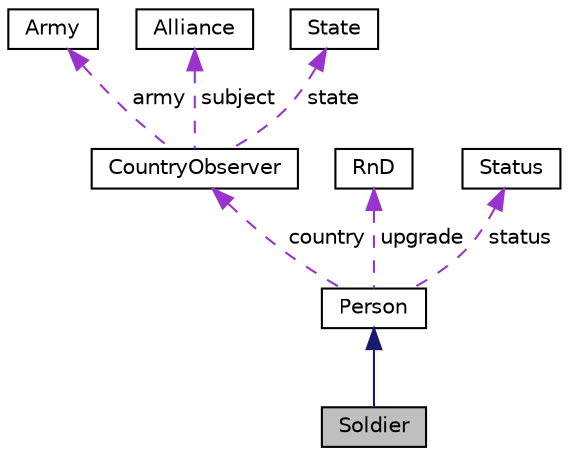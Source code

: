 digraph "Soldier"
{
 // LATEX_PDF_SIZE
  edge [fontname="Helvetica",fontsize="10",labelfontname="Helvetica",labelfontsize="10"];
  node [fontname="Helvetica",fontsize="10",shape=record];
  Node1 [label="Soldier",height=0.2,width=0.4,color="black", fillcolor="grey75", style="filled", fontcolor="black",tooltip="A soldier class. a product of the person class."];
  Node2 -> Node1 [dir="back",color="midnightblue",fontsize="10",style="solid",fontname="Helvetica"];
  Node2 [label="Person",height=0.2,width=0.4,color="black", fillcolor="white", style="filled",URL="$classPerson.html",tooltip=" "];
  Node3 -> Node2 [dir="back",color="darkorchid3",fontsize="10",style="dashed",label=" country" ,fontname="Helvetica"];
  Node3 [label="CountryObserver",height=0.2,width=0.4,color="black", fillcolor="white", style="filled",URL="$classCountryObserver.html",tooltip=" "];
  Node4 -> Node3 [dir="back",color="darkorchid3",fontsize="10",style="dashed",label=" army" ,fontname="Helvetica"];
  Node4 [label="Army",height=0.2,width=0.4,color="black", fillcolor="white", style="filled",URL="$structArmy.html",tooltip="CountryObserver class, an obseverclass for countries."];
  Node5 -> Node3 [dir="back",color="darkorchid3",fontsize="10",style="dashed",label=" subject" ,fontname="Helvetica"];
  Node5 [label="Alliance",height=0.2,width=0.4,color="black", fillcolor="white", style="filled",URL="$classAlliance.html",tooltip=" "];
  Node6 -> Node3 [dir="back",color="darkorchid3",fontsize="10",style="dashed",label=" state" ,fontname="Helvetica"];
  Node6 [label="State",height=0.2,width=0.4,color="black", fillcolor="white", style="filled",URL="$classState.html",tooltip="a State class."];
  Node7 -> Node2 [dir="back",color="darkorchid3",fontsize="10",style="dashed",label=" upgrade" ,fontname="Helvetica"];
  Node7 [label="RnD",height=0.2,width=0.4,color="black", fillcolor="white", style="filled",URL="$classRnD.html",tooltip="a Decorator class. a Decorator for abstractperson and abstractvehicle class. a decorator class for th..."];
  Node8 -> Node2 [dir="back",color="darkorchid3",fontsize="10",style="dashed",label=" status" ,fontname="Helvetica"];
  Node8 [label="Status",height=0.2,width=0.4,color="black", fillcolor="white", style="filled",URL="$classStatus.html",tooltip="a Status class"];
}
